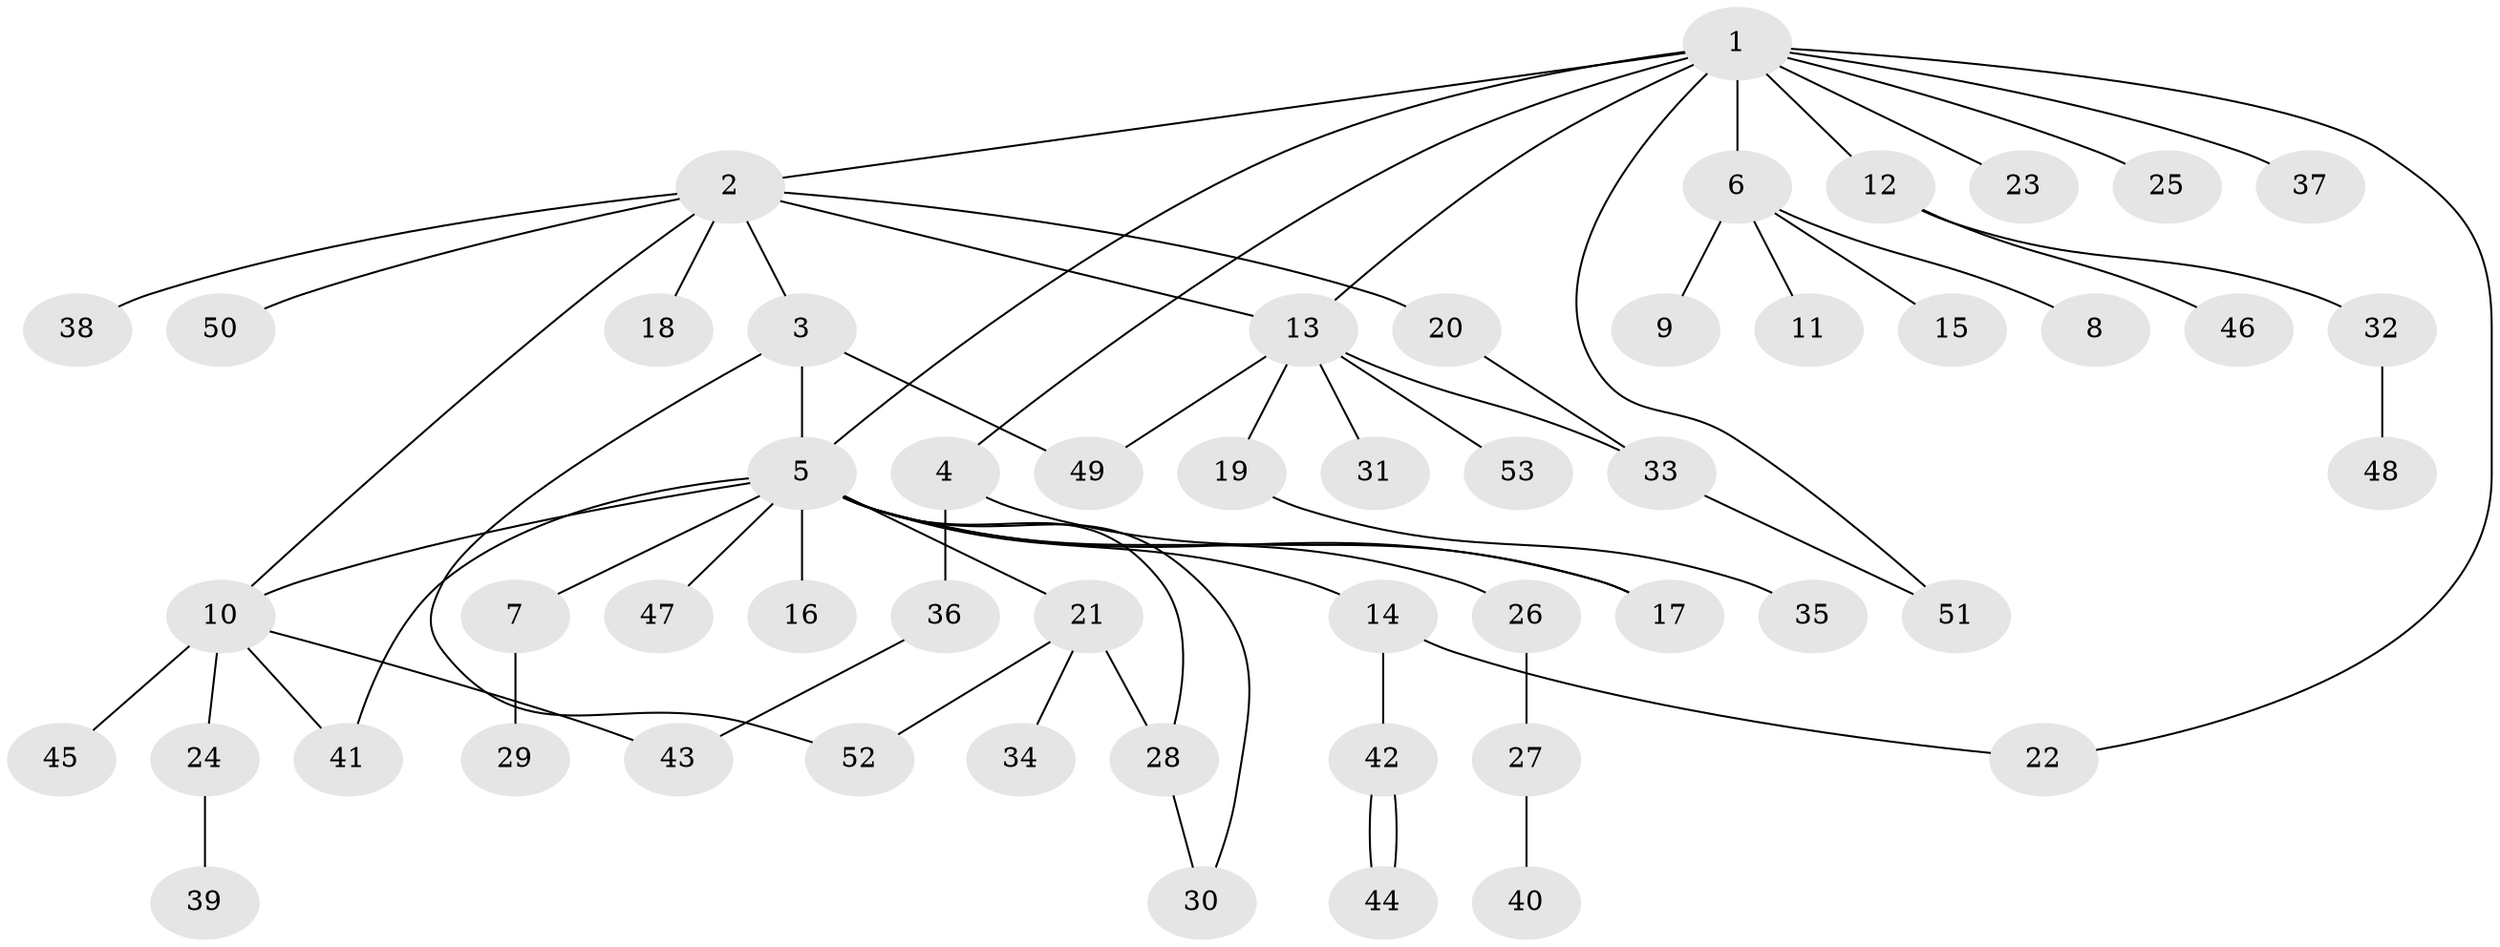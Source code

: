 // Generated by graph-tools (version 1.1) at 2025/49/03/09/25 03:49:47]
// undirected, 53 vertices, 66 edges
graph export_dot {
graph [start="1"]
  node [color=gray90,style=filled];
  1;
  2;
  3;
  4;
  5;
  6;
  7;
  8;
  9;
  10;
  11;
  12;
  13;
  14;
  15;
  16;
  17;
  18;
  19;
  20;
  21;
  22;
  23;
  24;
  25;
  26;
  27;
  28;
  29;
  30;
  31;
  32;
  33;
  34;
  35;
  36;
  37;
  38;
  39;
  40;
  41;
  42;
  43;
  44;
  45;
  46;
  47;
  48;
  49;
  50;
  51;
  52;
  53;
  1 -- 2;
  1 -- 4;
  1 -- 5;
  1 -- 6;
  1 -- 12;
  1 -- 13;
  1 -- 22;
  1 -- 23;
  1 -- 25;
  1 -- 37;
  1 -- 51;
  2 -- 3;
  2 -- 10;
  2 -- 13;
  2 -- 18;
  2 -- 20;
  2 -- 38;
  2 -- 50;
  3 -- 5;
  3 -- 49;
  3 -- 52;
  4 -- 17;
  4 -- 36;
  5 -- 7;
  5 -- 10;
  5 -- 14;
  5 -- 16;
  5 -- 17;
  5 -- 21;
  5 -- 26;
  5 -- 28;
  5 -- 30;
  5 -- 41;
  5 -- 47;
  6 -- 8;
  6 -- 9;
  6 -- 11;
  6 -- 15;
  7 -- 29;
  10 -- 24;
  10 -- 41;
  10 -- 43;
  10 -- 45;
  12 -- 32;
  12 -- 46;
  13 -- 19;
  13 -- 31;
  13 -- 33;
  13 -- 49;
  13 -- 53;
  14 -- 22;
  14 -- 42;
  19 -- 35;
  20 -- 33;
  21 -- 28;
  21 -- 34;
  21 -- 52;
  24 -- 39;
  26 -- 27;
  27 -- 40;
  28 -- 30;
  32 -- 48;
  33 -- 51;
  36 -- 43;
  42 -- 44;
  42 -- 44;
}
